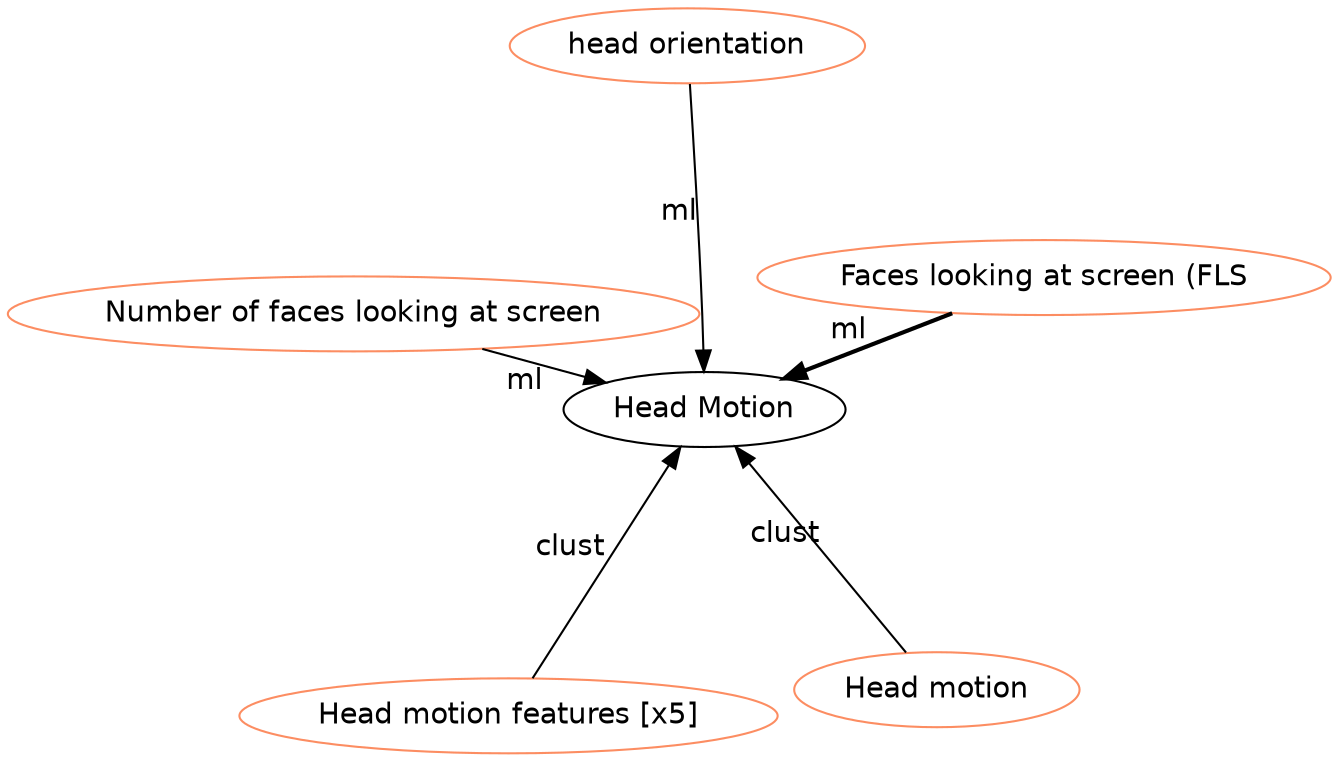 digraph world {
        size="15,15";
        layout=neato
        graph [fontname = "helvetica"];
        node [fontname = "helvetica", colorscheme=set28];
        edge [fontname = "helvetica", colorscheme=set28];

	"Head Motion" [href="index.svg"];
	"Head motion" [href="https://scholar.google.com/scholar?hl=en&q=An%20Interactive%20Table%20for%20Supporting%20Participation%20Balance%20in%20Face-to-Face%20Collaborative%20Learning", color="2"];
	"Head motion features [x5]" [href="https://scholar.google.com/scholar?hl=en&q=An%20Interactive%20Table%20for%20Supporting%20Participation%20Balance%20in%20Face-to-Face%20Collaborative%20Learning", color="2"];
	"Number of faces looking at screen" [href="https://scholar.google.com/scholar?hl=en&q=An%20Interactive%20Table%20for%20Supporting%20Participation%20Balance%20in%20Face-to-Face%20Collaborative%20Learning", color="2"];
	"Faces looking at screen (FLS" [href="https://scholar.google.com/scholar?hl=en&q=An%20Interactive%20Table%20for%20Supporting%20Participation%20Balance%20in%20Face-to-Face%20Collaborative%20Learning", color="2"];
	"head orientation" [href="https://scholar.google.com/scholar?hl=en&q=An%20Interactive%20Table%20for%20Supporting%20Participation%20Balance%20in%20Face-to-Face%20Collaborative%20Learning", color="2"];
	"Faces looking at screen (FLS" [href="https://scholar.google.com/scholar?hl=en&q=An%20Interactive%20Table%20for%20Supporting%20Participation%20Balance%20in%20Face-to-Face%20Collaborative%20Learning", color="2"];
	"Head motion" -> "Head Motion" [label="clust", labeltooltip=1, style="solid", penwidth=1];
	"Head motion features [x5]" -> "Head Motion" [label="clust", labeltooltip=1, style="solid", penwidth=1];
	"Number of faces looking at screen" -> "Head Motion" [label="ml", labeltooltip=1, style="solid", penwidth=1];
	"Faces looking at screen (FLS" -> "Head Motion" [label="ml", labeltooltip=2, style="solid", penwidth=2];
	"head orientation" -> "Head Motion" [label="ml", labeltooltip=1, style="solid", penwidth=1];

 overlap=false 
 splines = true; 


}